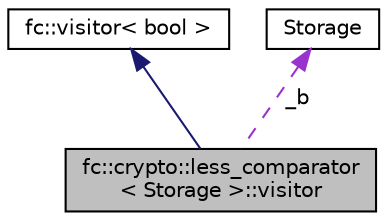 digraph "fc::crypto::less_comparator&lt; Storage &gt;::visitor"
{
  edge [fontname="Helvetica",fontsize="10",labelfontname="Helvetica",labelfontsize="10"];
  node [fontname="Helvetica",fontsize="10",shape=record];
  Node2 [label="fc::crypto::less_comparator\l\< Storage \>::visitor",height=0.2,width=0.4,color="black", fillcolor="grey75", style="filled", fontcolor="black"];
  Node3 -> Node2 [dir="back",color="midnightblue",fontsize="10",style="solid",fontname="Helvetica"];
  Node3 [label="fc::visitor\< bool \>",height=0.2,width=0.4,color="black", fillcolor="white", style="filled",URL="$structfc_1_1visitor.html"];
  Node4 -> Node2 [dir="back",color="darkorchid3",fontsize="10",style="dashed",label=" _b" ,fontname="Helvetica"];
  Node4 [label="Storage",height=0.2,width=0.4,color="black", fillcolor="white", style="filled",URL="$struct_storage.html"];
}
